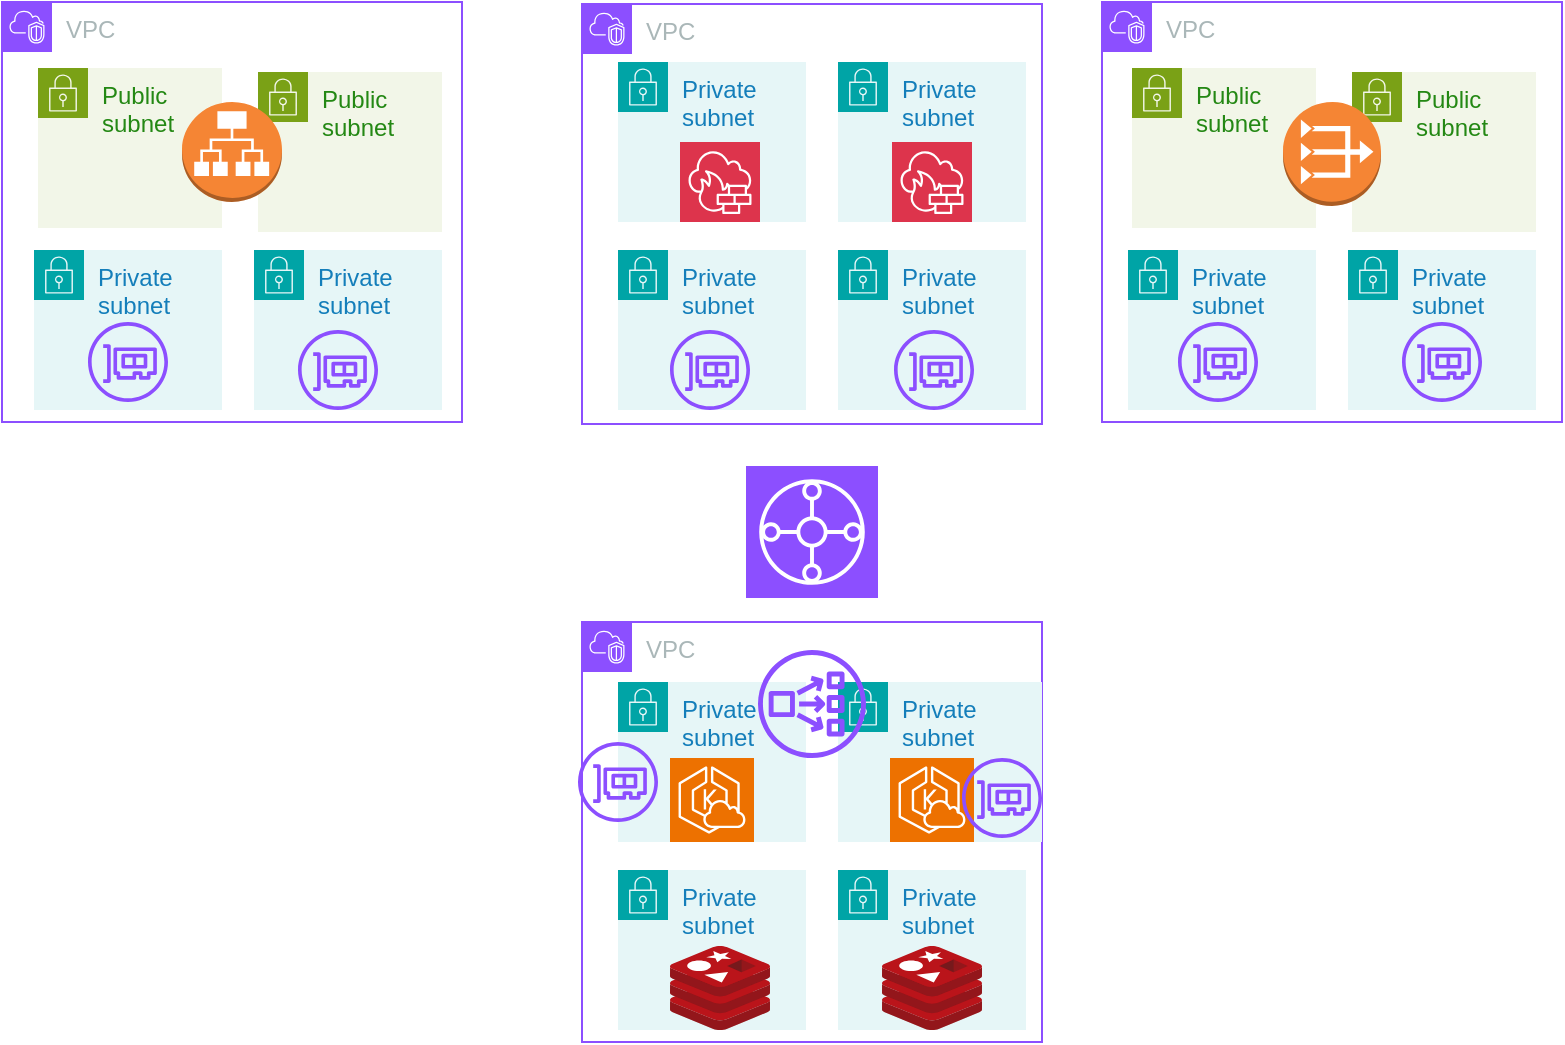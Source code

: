 <mxfile version="22.1.2" type="device">
  <diagram name="Page-1" id="wZOmD7Cx2gDB8vC3BENE">
    <mxGraphModel dx="954" dy="674" grid="1" gridSize="10" guides="1" tooltips="1" connect="1" arrows="1" fold="1" page="1" pageScale="1" pageWidth="827" pageHeight="1169" math="0" shadow="0">
      <root>
        <mxCell id="0" />
        <mxCell id="1" parent="0" />
        <mxCell id="8MWmWxIJ4ynLKXYuWSG_-2" value="VPC" style="points=[[0,0],[0.25,0],[0.5,0],[0.75,0],[1,0],[1,0.25],[1,0.5],[1,0.75],[1,1],[0.75,1],[0.5,1],[0.25,1],[0,1],[0,0.75],[0,0.5],[0,0.25]];outlineConnect=0;gradientColor=none;html=1;whiteSpace=wrap;fontSize=12;fontStyle=0;container=1;pointerEvents=0;collapsible=0;recursiveResize=0;shape=mxgraph.aws4.group;grIcon=mxgraph.aws4.group_vpc2;strokeColor=#8C4FFF;fillColor=none;verticalAlign=top;align=left;spacingLeft=30;fontColor=#AAB7B8;dashed=0;" vertex="1" parent="1">
          <mxGeometry x="22" y="60" width="230" height="210" as="geometry" />
        </mxCell>
        <mxCell id="8MWmWxIJ4ynLKXYuWSG_-6" value="Public subnet" style="points=[[0,0],[0.25,0],[0.5,0],[0.75,0],[1,0],[1,0.25],[1,0.5],[1,0.75],[1,1],[0.75,1],[0.5,1],[0.25,1],[0,1],[0,0.75],[0,0.5],[0,0.25]];outlineConnect=0;gradientColor=none;html=1;whiteSpace=wrap;fontSize=12;fontStyle=0;container=1;pointerEvents=0;collapsible=0;recursiveResize=0;shape=mxgraph.aws4.group;grIcon=mxgraph.aws4.group_security_group;grStroke=0;strokeColor=#7AA116;fillColor=#F2F6E8;verticalAlign=top;align=left;spacingLeft=30;fontColor=#248814;dashed=0;" vertex="1" parent="8MWmWxIJ4ynLKXYuWSG_-2">
          <mxGeometry x="18" y="33" width="92" height="80" as="geometry" />
        </mxCell>
        <mxCell id="8MWmWxIJ4ynLKXYuWSG_-7" value="Public subnet" style="points=[[0,0],[0.25,0],[0.5,0],[0.75,0],[1,0],[1,0.25],[1,0.5],[1,0.75],[1,1],[0.75,1],[0.5,1],[0.25,1],[0,1],[0,0.75],[0,0.5],[0,0.25]];outlineConnect=0;gradientColor=none;html=1;whiteSpace=wrap;fontSize=12;fontStyle=0;container=1;pointerEvents=0;collapsible=0;recursiveResize=0;shape=mxgraph.aws4.group;grIcon=mxgraph.aws4.group_security_group;grStroke=0;strokeColor=#7AA116;fillColor=#F2F6E8;verticalAlign=top;align=left;spacingLeft=30;fontColor=#248814;dashed=0;" vertex="1" parent="8MWmWxIJ4ynLKXYuWSG_-2">
          <mxGeometry x="128" y="35" width="92" height="80" as="geometry" />
        </mxCell>
        <mxCell id="8MWmWxIJ4ynLKXYuWSG_-8" value="Private subnet" style="points=[[0,0],[0.25,0],[0.5,0],[0.75,0],[1,0],[1,0.25],[1,0.5],[1,0.75],[1,1],[0.75,1],[0.5,1],[0.25,1],[0,1],[0,0.75],[0,0.5],[0,0.25]];outlineConnect=0;gradientColor=none;html=1;whiteSpace=wrap;fontSize=12;fontStyle=0;container=1;pointerEvents=0;collapsible=0;recursiveResize=0;shape=mxgraph.aws4.group;grIcon=mxgraph.aws4.group_security_group;grStroke=0;strokeColor=#00A4A6;fillColor=#E6F6F7;verticalAlign=top;align=left;spacingLeft=30;fontColor=#147EBA;dashed=0;" vertex="1" parent="8MWmWxIJ4ynLKXYuWSG_-2">
          <mxGeometry x="16" y="124" width="94" height="80" as="geometry" />
        </mxCell>
        <mxCell id="8MWmWxIJ4ynLKXYuWSG_-34" value="" style="sketch=0;outlineConnect=0;fontColor=#232F3E;gradientColor=none;fillColor=#8C4FFF;strokeColor=none;dashed=0;verticalLabelPosition=bottom;verticalAlign=top;align=center;html=1;fontSize=12;fontStyle=0;aspect=fixed;pointerEvents=1;shape=mxgraph.aws4.elastic_network_interface;" vertex="1" parent="8MWmWxIJ4ynLKXYuWSG_-8">
          <mxGeometry x="27" y="36" width="40" height="40" as="geometry" />
        </mxCell>
        <mxCell id="8MWmWxIJ4ynLKXYuWSG_-10" value="Private subnet" style="points=[[0,0],[0.25,0],[0.5,0],[0.75,0],[1,0],[1,0.25],[1,0.5],[1,0.75],[1,1],[0.75,1],[0.5,1],[0.25,1],[0,1],[0,0.75],[0,0.5],[0,0.25]];outlineConnect=0;gradientColor=none;html=1;whiteSpace=wrap;fontSize=12;fontStyle=0;container=1;pointerEvents=0;collapsible=0;recursiveResize=0;shape=mxgraph.aws4.group;grIcon=mxgraph.aws4.group_security_group;grStroke=0;strokeColor=#00A4A6;fillColor=#E6F6F7;verticalAlign=top;align=left;spacingLeft=30;fontColor=#147EBA;dashed=0;" vertex="1" parent="8MWmWxIJ4ynLKXYuWSG_-2">
          <mxGeometry x="126" y="124" width="94" height="80" as="geometry" />
        </mxCell>
        <mxCell id="8MWmWxIJ4ynLKXYuWSG_-35" value="" style="sketch=0;outlineConnect=0;fontColor=#232F3E;gradientColor=none;fillColor=#8C4FFF;strokeColor=none;dashed=0;verticalLabelPosition=bottom;verticalAlign=top;align=center;html=1;fontSize=12;fontStyle=0;aspect=fixed;pointerEvents=1;shape=mxgraph.aws4.elastic_network_interface;" vertex="1" parent="8MWmWxIJ4ynLKXYuWSG_-10">
          <mxGeometry x="22" y="40" width="40" height="40" as="geometry" />
        </mxCell>
        <mxCell id="8MWmWxIJ4ynLKXYuWSG_-29" value="" style="outlineConnect=0;dashed=0;verticalLabelPosition=bottom;verticalAlign=top;align=center;html=1;shape=mxgraph.aws3.application_load_balancer;fillColor=#F58534;gradientColor=none;" vertex="1" parent="8MWmWxIJ4ynLKXYuWSG_-2">
          <mxGeometry x="90" y="50" width="50" height="50" as="geometry" />
        </mxCell>
        <mxCell id="8MWmWxIJ4ynLKXYuWSG_-3" value="VPC" style="points=[[0,0],[0.25,0],[0.5,0],[0.75,0],[1,0],[1,0.25],[1,0.5],[1,0.75],[1,1],[0.75,1],[0.5,1],[0.25,1],[0,1],[0,0.75],[0,0.5],[0,0.25]];outlineConnect=0;gradientColor=none;html=1;whiteSpace=wrap;fontSize=12;fontStyle=0;container=1;pointerEvents=0;collapsible=0;recursiveResize=0;shape=mxgraph.aws4.group;grIcon=mxgraph.aws4.group_vpc2;strokeColor=#8C4FFF;fillColor=none;verticalAlign=top;align=left;spacingLeft=30;fontColor=#AAB7B8;dashed=0;" vertex="1" parent="1">
          <mxGeometry x="312" y="370" width="230" height="210" as="geometry" />
        </mxCell>
        <mxCell id="8MWmWxIJ4ynLKXYuWSG_-19" value="Private subnet" style="points=[[0,0],[0.25,0],[0.5,0],[0.75,0],[1,0],[1,0.25],[1,0.5],[1,0.75],[1,1],[0.75,1],[0.5,1],[0.25,1],[0,1],[0,0.75],[0,0.5],[0,0.25]];outlineConnect=0;gradientColor=none;html=1;whiteSpace=wrap;fontSize=12;fontStyle=0;container=1;pointerEvents=0;collapsible=0;recursiveResize=0;shape=mxgraph.aws4.group;grIcon=mxgraph.aws4.group_security_group;grStroke=0;strokeColor=#00A4A6;fillColor=#E6F6F7;verticalAlign=top;align=left;spacingLeft=30;fontColor=#147EBA;dashed=0;" vertex="1" parent="8MWmWxIJ4ynLKXYuWSG_-3">
          <mxGeometry x="18" y="30" width="94" height="80" as="geometry" />
        </mxCell>
        <mxCell id="8MWmWxIJ4ynLKXYuWSG_-23" value="" style="sketch=0;points=[[0,0,0],[0.25,0,0],[0.5,0,0],[0.75,0,0],[1,0,0],[0,1,0],[0.25,1,0],[0.5,1,0],[0.75,1,0],[1,1,0],[0,0.25,0],[0,0.5,0],[0,0.75,0],[1,0.25,0],[1,0.5,0],[1,0.75,0]];outlineConnect=0;fontColor=#232F3E;fillColor=#ED7100;strokeColor=#ffffff;dashed=0;verticalLabelPosition=bottom;verticalAlign=top;align=center;html=1;fontSize=12;fontStyle=0;aspect=fixed;shape=mxgraph.aws4.resourceIcon;resIcon=mxgraph.aws4.eks_cloud;" vertex="1" parent="8MWmWxIJ4ynLKXYuWSG_-19">
          <mxGeometry x="26" y="38" width="42" height="42" as="geometry" />
        </mxCell>
        <mxCell id="8MWmWxIJ4ynLKXYuWSG_-40" value="" style="sketch=0;outlineConnect=0;fontColor=#232F3E;gradientColor=none;fillColor=#8C4FFF;strokeColor=none;dashed=0;verticalLabelPosition=bottom;verticalAlign=top;align=center;html=1;fontSize=12;fontStyle=0;aspect=fixed;pointerEvents=1;shape=mxgraph.aws4.elastic_network_interface;" vertex="1" parent="8MWmWxIJ4ynLKXYuWSG_-19">
          <mxGeometry x="-20" y="30" width="40" height="40" as="geometry" />
        </mxCell>
        <mxCell id="8MWmWxIJ4ynLKXYuWSG_-20" value="Private subnet" style="points=[[0,0],[0.25,0],[0.5,0],[0.75,0],[1,0],[1,0.25],[1,0.5],[1,0.75],[1,1],[0.75,1],[0.5,1],[0.25,1],[0,1],[0,0.75],[0,0.5],[0,0.25]];outlineConnect=0;gradientColor=none;html=1;whiteSpace=wrap;fontSize=12;fontStyle=0;container=1;pointerEvents=0;collapsible=0;recursiveResize=0;shape=mxgraph.aws4.group;grIcon=mxgraph.aws4.group_security_group;grStroke=0;strokeColor=#00A4A6;fillColor=#E6F6F7;verticalAlign=top;align=left;spacingLeft=30;fontColor=#147EBA;dashed=0;" vertex="1" parent="8MWmWxIJ4ynLKXYuWSG_-3">
          <mxGeometry x="18" y="124" width="94" height="80" as="geometry" />
        </mxCell>
        <mxCell id="8MWmWxIJ4ynLKXYuWSG_-25" value="" style="image;sketch=0;aspect=fixed;html=1;points=[];align=center;fontSize=12;image=img/lib/mscae/Cache_Redis_Product.svg;" vertex="1" parent="8MWmWxIJ4ynLKXYuWSG_-20">
          <mxGeometry x="26" y="38" width="50" height="42" as="geometry" />
        </mxCell>
        <mxCell id="8MWmWxIJ4ynLKXYuWSG_-21" value="Private subnet" style="points=[[0,0],[0.25,0],[0.5,0],[0.75,0],[1,0],[1,0.25],[1,0.5],[1,0.75],[1,1],[0.75,1],[0.5,1],[0.25,1],[0,1],[0,0.75],[0,0.5],[0,0.25]];outlineConnect=0;gradientColor=none;html=1;whiteSpace=wrap;fontSize=12;fontStyle=0;container=1;pointerEvents=0;collapsible=0;recursiveResize=0;shape=mxgraph.aws4.group;grIcon=mxgraph.aws4.group_security_group;grStroke=0;strokeColor=#00A4A6;fillColor=#E6F6F7;verticalAlign=top;align=left;spacingLeft=30;fontColor=#147EBA;dashed=0;" vertex="1" parent="8MWmWxIJ4ynLKXYuWSG_-3">
          <mxGeometry x="128" y="30" width="102" height="80" as="geometry" />
        </mxCell>
        <mxCell id="8MWmWxIJ4ynLKXYuWSG_-24" value="" style="sketch=0;points=[[0,0,0],[0.25,0,0],[0.5,0,0],[0.75,0,0],[1,0,0],[0,1,0],[0.25,1,0],[0.5,1,0],[0.75,1,0],[1,1,0],[0,0.25,0],[0,0.5,0],[0,0.75,0],[1,0.25,0],[1,0.5,0],[1,0.75,0]];outlineConnect=0;fontColor=#232F3E;fillColor=#ED7100;strokeColor=#ffffff;dashed=0;verticalLabelPosition=bottom;verticalAlign=top;align=center;html=1;fontSize=12;fontStyle=0;aspect=fixed;shape=mxgraph.aws4.resourceIcon;resIcon=mxgraph.aws4.eks_cloud;" vertex="1" parent="8MWmWxIJ4ynLKXYuWSG_-21">
          <mxGeometry x="26" y="38" width="42" height="42" as="geometry" />
        </mxCell>
        <mxCell id="8MWmWxIJ4ynLKXYuWSG_-41" value="" style="sketch=0;outlineConnect=0;fontColor=#232F3E;gradientColor=none;fillColor=#8C4FFF;strokeColor=none;dashed=0;verticalLabelPosition=bottom;verticalAlign=top;align=center;html=1;fontSize=12;fontStyle=0;aspect=fixed;pointerEvents=1;shape=mxgraph.aws4.elastic_network_interface;" vertex="1" parent="8MWmWxIJ4ynLKXYuWSG_-21">
          <mxGeometry x="62" y="38" width="40" height="40" as="geometry" />
        </mxCell>
        <mxCell id="8MWmWxIJ4ynLKXYuWSG_-22" value="Private subnet" style="points=[[0,0],[0.25,0],[0.5,0],[0.75,0],[1,0],[1,0.25],[1,0.5],[1,0.75],[1,1],[0.75,1],[0.5,1],[0.25,1],[0,1],[0,0.75],[0,0.5],[0,0.25]];outlineConnect=0;gradientColor=none;html=1;whiteSpace=wrap;fontSize=12;fontStyle=0;container=1;pointerEvents=0;collapsible=0;recursiveResize=0;shape=mxgraph.aws4.group;grIcon=mxgraph.aws4.group_security_group;grStroke=0;strokeColor=#00A4A6;fillColor=#E6F6F7;verticalAlign=top;align=left;spacingLeft=30;fontColor=#147EBA;dashed=0;" vertex="1" parent="8MWmWxIJ4ynLKXYuWSG_-3">
          <mxGeometry x="128" y="124" width="94" height="80" as="geometry" />
        </mxCell>
        <mxCell id="8MWmWxIJ4ynLKXYuWSG_-26" value="" style="image;sketch=0;aspect=fixed;html=1;points=[];align=center;fontSize=12;image=img/lib/mscae/Cache_Redis_Product.svg;" vertex="1" parent="8MWmWxIJ4ynLKXYuWSG_-22">
          <mxGeometry x="22" y="38" width="50" height="42" as="geometry" />
        </mxCell>
        <mxCell id="8MWmWxIJ4ynLKXYuWSG_-30" value="" style="sketch=0;outlineConnect=0;fontColor=#232F3E;gradientColor=none;fillColor=#8C4FFF;strokeColor=none;dashed=0;verticalLabelPosition=bottom;verticalAlign=top;align=center;html=1;fontSize=12;fontStyle=0;aspect=fixed;pointerEvents=1;shape=mxgraph.aws4.network_load_balancer;" vertex="1" parent="8MWmWxIJ4ynLKXYuWSG_-3">
          <mxGeometry x="88" y="14" width="54" height="54" as="geometry" />
        </mxCell>
        <mxCell id="8MWmWxIJ4ynLKXYuWSG_-4" value="VPC" style="points=[[0,0],[0.25,0],[0.5,0],[0.75,0],[1,0],[1,0.25],[1,0.5],[1,0.75],[1,1],[0.75,1],[0.5,1],[0.25,1],[0,1],[0,0.75],[0,0.5],[0,0.25]];outlineConnect=0;gradientColor=none;html=1;whiteSpace=wrap;fontSize=12;fontStyle=0;container=1;pointerEvents=0;collapsible=0;recursiveResize=0;shape=mxgraph.aws4.group;grIcon=mxgraph.aws4.group_vpc2;strokeColor=#8C4FFF;fillColor=none;verticalAlign=top;align=left;spacingLeft=30;fontColor=#AAB7B8;dashed=0;" vertex="1" parent="1">
          <mxGeometry x="572" y="60" width="230" height="210" as="geometry" />
        </mxCell>
        <mxCell id="8MWmWxIJ4ynLKXYuWSG_-15" value="Public subnet" style="points=[[0,0],[0.25,0],[0.5,0],[0.75,0],[1,0],[1,0.25],[1,0.5],[1,0.75],[1,1],[0.75,1],[0.5,1],[0.25,1],[0,1],[0,0.75],[0,0.5],[0,0.25]];outlineConnect=0;gradientColor=none;html=1;whiteSpace=wrap;fontSize=12;fontStyle=0;container=1;pointerEvents=0;collapsible=0;recursiveResize=0;shape=mxgraph.aws4.group;grIcon=mxgraph.aws4.group_security_group;grStroke=0;strokeColor=#7AA116;fillColor=#F2F6E8;verticalAlign=top;align=left;spacingLeft=30;fontColor=#248814;dashed=0;" vertex="1" parent="8MWmWxIJ4ynLKXYuWSG_-4">
          <mxGeometry x="15" y="33" width="92" height="80" as="geometry" />
        </mxCell>
        <mxCell id="8MWmWxIJ4ynLKXYuWSG_-16" value="Public subnet" style="points=[[0,0],[0.25,0],[0.5,0],[0.75,0],[1,0],[1,0.25],[1,0.5],[1,0.75],[1,1],[0.75,1],[0.5,1],[0.25,1],[0,1],[0,0.75],[0,0.5],[0,0.25]];outlineConnect=0;gradientColor=none;html=1;whiteSpace=wrap;fontSize=12;fontStyle=0;container=1;pointerEvents=0;collapsible=0;recursiveResize=0;shape=mxgraph.aws4.group;grIcon=mxgraph.aws4.group_security_group;grStroke=0;strokeColor=#7AA116;fillColor=#F2F6E8;verticalAlign=top;align=left;spacingLeft=30;fontColor=#248814;dashed=0;" vertex="1" parent="8MWmWxIJ4ynLKXYuWSG_-4">
          <mxGeometry x="125" y="35" width="92" height="80" as="geometry" />
        </mxCell>
        <mxCell id="8MWmWxIJ4ynLKXYuWSG_-31" value="" style="outlineConnect=0;dashed=0;verticalLabelPosition=bottom;verticalAlign=top;align=center;html=1;shape=mxgraph.aws3.vpc_nat_gateway;fillColor=#F58534;gradientColor=none;" vertex="1" parent="8MWmWxIJ4ynLKXYuWSG_-16">
          <mxGeometry x="-34.5" y="15" width="49" height="52" as="geometry" />
        </mxCell>
        <mxCell id="8MWmWxIJ4ynLKXYuWSG_-17" value="Private subnet" style="points=[[0,0],[0.25,0],[0.5,0],[0.75,0],[1,0],[1,0.25],[1,0.5],[1,0.75],[1,1],[0.75,1],[0.5,1],[0.25,1],[0,1],[0,0.75],[0,0.5],[0,0.25]];outlineConnect=0;gradientColor=none;html=1;whiteSpace=wrap;fontSize=12;fontStyle=0;container=1;pointerEvents=0;collapsible=0;recursiveResize=0;shape=mxgraph.aws4.group;grIcon=mxgraph.aws4.group_security_group;grStroke=0;strokeColor=#00A4A6;fillColor=#E6F6F7;verticalAlign=top;align=left;spacingLeft=30;fontColor=#147EBA;dashed=0;" vertex="1" parent="8MWmWxIJ4ynLKXYuWSG_-4">
          <mxGeometry x="13" y="124" width="94" height="80" as="geometry" />
        </mxCell>
        <mxCell id="8MWmWxIJ4ynLKXYuWSG_-38" value="" style="sketch=0;outlineConnect=0;fontColor=#232F3E;gradientColor=none;fillColor=#8C4FFF;strokeColor=none;dashed=0;verticalLabelPosition=bottom;verticalAlign=top;align=center;html=1;fontSize=12;fontStyle=0;aspect=fixed;pointerEvents=1;shape=mxgraph.aws4.elastic_network_interface;" vertex="1" parent="8MWmWxIJ4ynLKXYuWSG_-17">
          <mxGeometry x="25" y="36" width="40" height="40" as="geometry" />
        </mxCell>
        <mxCell id="8MWmWxIJ4ynLKXYuWSG_-18" value="Private subnet" style="points=[[0,0],[0.25,0],[0.5,0],[0.75,0],[1,0],[1,0.25],[1,0.5],[1,0.75],[1,1],[0.75,1],[0.5,1],[0.25,1],[0,1],[0,0.75],[0,0.5],[0,0.25]];outlineConnect=0;gradientColor=none;html=1;whiteSpace=wrap;fontSize=12;fontStyle=0;container=1;pointerEvents=0;collapsible=0;recursiveResize=0;shape=mxgraph.aws4.group;grIcon=mxgraph.aws4.group_security_group;grStroke=0;strokeColor=#00A4A6;fillColor=#E6F6F7;verticalAlign=top;align=left;spacingLeft=30;fontColor=#147EBA;dashed=0;" vertex="1" parent="8MWmWxIJ4ynLKXYuWSG_-4">
          <mxGeometry x="123" y="124" width="94" height="80" as="geometry" />
        </mxCell>
        <mxCell id="8MWmWxIJ4ynLKXYuWSG_-39" value="" style="sketch=0;outlineConnect=0;fontColor=#232F3E;gradientColor=none;fillColor=#8C4FFF;strokeColor=none;dashed=0;verticalLabelPosition=bottom;verticalAlign=top;align=center;html=1;fontSize=12;fontStyle=0;aspect=fixed;pointerEvents=1;shape=mxgraph.aws4.elastic_network_interface;" vertex="1" parent="8MWmWxIJ4ynLKXYuWSG_-18">
          <mxGeometry x="27" y="36" width="40" height="40" as="geometry" />
        </mxCell>
        <mxCell id="8MWmWxIJ4ynLKXYuWSG_-5" value="VPC" style="points=[[0,0],[0.25,0],[0.5,0],[0.75,0],[1,0],[1,0.25],[1,0.5],[1,0.75],[1,1],[0.75,1],[0.5,1],[0.25,1],[0,1],[0,0.75],[0,0.5],[0,0.25]];outlineConnect=0;gradientColor=none;html=1;whiteSpace=wrap;fontSize=12;fontStyle=0;container=1;pointerEvents=0;collapsible=0;recursiveResize=0;shape=mxgraph.aws4.group;grIcon=mxgraph.aws4.group_vpc2;strokeColor=#8C4FFF;fillColor=none;verticalAlign=top;align=left;spacingLeft=30;fontColor=#AAB7B8;dashed=0;" vertex="1" parent="1">
          <mxGeometry x="312" y="61" width="230" height="210" as="geometry" />
        </mxCell>
        <mxCell id="8MWmWxIJ4ynLKXYuWSG_-11" value="Private subnet" style="points=[[0,0],[0.25,0],[0.5,0],[0.75,0],[1,0],[1,0.25],[1,0.5],[1,0.75],[1,1],[0.75,1],[0.5,1],[0.25,1],[0,1],[0,0.75],[0,0.5],[0,0.25]];outlineConnect=0;gradientColor=none;html=1;whiteSpace=wrap;fontSize=12;fontStyle=0;container=1;pointerEvents=0;collapsible=0;recursiveResize=0;shape=mxgraph.aws4.group;grIcon=mxgraph.aws4.group_security_group;grStroke=0;strokeColor=#00A4A6;fillColor=#E6F6F7;verticalAlign=top;align=left;spacingLeft=30;fontColor=#147EBA;dashed=0;" vertex="1" parent="8MWmWxIJ4ynLKXYuWSG_-5">
          <mxGeometry x="18" y="29" width="94" height="80" as="geometry" />
        </mxCell>
        <mxCell id="8MWmWxIJ4ynLKXYuWSG_-28" value="" style="sketch=0;points=[[0,0,0],[0.25,0,0],[0.5,0,0],[0.75,0,0],[1,0,0],[0,1,0],[0.25,1,0],[0.5,1,0],[0.75,1,0],[1,1,0],[0,0.25,0],[0,0.5,0],[0,0.75,0],[1,0.25,0],[1,0.5,0],[1,0.75,0]];outlineConnect=0;fontColor=#232F3E;fillColor=#DD344C;strokeColor=#ffffff;dashed=0;verticalLabelPosition=bottom;verticalAlign=top;align=center;html=1;fontSize=12;fontStyle=0;aspect=fixed;shape=mxgraph.aws4.resourceIcon;resIcon=mxgraph.aws4.network_firewall;" vertex="1" parent="8MWmWxIJ4ynLKXYuWSG_-11">
          <mxGeometry x="31" y="40" width="40" height="40" as="geometry" />
        </mxCell>
        <mxCell id="8MWmWxIJ4ynLKXYuWSG_-12" value="Private subnet" style="points=[[0,0],[0.25,0],[0.5,0],[0.75,0],[1,0],[1,0.25],[1,0.5],[1,0.75],[1,1],[0.75,1],[0.5,1],[0.25,1],[0,1],[0,0.75],[0,0.5],[0,0.25]];outlineConnect=0;gradientColor=none;html=1;whiteSpace=wrap;fontSize=12;fontStyle=0;container=1;pointerEvents=0;collapsible=0;recursiveResize=0;shape=mxgraph.aws4.group;grIcon=mxgraph.aws4.group_security_group;grStroke=0;strokeColor=#00A4A6;fillColor=#E6F6F7;verticalAlign=top;align=left;spacingLeft=30;fontColor=#147EBA;dashed=0;" vertex="1" parent="8MWmWxIJ4ynLKXYuWSG_-5">
          <mxGeometry x="18" y="123" width="94" height="80" as="geometry" />
        </mxCell>
        <mxCell id="8MWmWxIJ4ynLKXYuWSG_-36" value="" style="sketch=0;outlineConnect=0;fontColor=#232F3E;gradientColor=none;fillColor=#8C4FFF;strokeColor=none;dashed=0;verticalLabelPosition=bottom;verticalAlign=top;align=center;html=1;fontSize=12;fontStyle=0;aspect=fixed;pointerEvents=1;shape=mxgraph.aws4.elastic_network_interface;" vertex="1" parent="8MWmWxIJ4ynLKXYuWSG_-12">
          <mxGeometry x="26" y="40" width="40" height="40" as="geometry" />
        </mxCell>
        <mxCell id="8MWmWxIJ4ynLKXYuWSG_-13" value="Private subnet" style="points=[[0,0],[0.25,0],[0.5,0],[0.75,0],[1,0],[1,0.25],[1,0.5],[1,0.75],[1,1],[0.75,1],[0.5,1],[0.25,1],[0,1],[0,0.75],[0,0.5],[0,0.25]];outlineConnect=0;gradientColor=none;html=1;whiteSpace=wrap;fontSize=12;fontStyle=0;container=1;pointerEvents=0;collapsible=0;recursiveResize=0;shape=mxgraph.aws4.group;grIcon=mxgraph.aws4.group_security_group;grStroke=0;strokeColor=#00A4A6;fillColor=#E6F6F7;verticalAlign=top;align=left;spacingLeft=30;fontColor=#147EBA;dashed=0;" vertex="1" parent="8MWmWxIJ4ynLKXYuWSG_-5">
          <mxGeometry x="128" y="29" width="94" height="80" as="geometry" />
        </mxCell>
        <mxCell id="8MWmWxIJ4ynLKXYuWSG_-27" value="" style="sketch=0;points=[[0,0,0],[0.25,0,0],[0.5,0,0],[0.75,0,0],[1,0,0],[0,1,0],[0.25,1,0],[0.5,1,0],[0.75,1,0],[1,1,0],[0,0.25,0],[0,0.5,0],[0,0.75,0],[1,0.25,0],[1,0.5,0],[1,0.75,0]];outlineConnect=0;fontColor=#232F3E;fillColor=#DD344C;strokeColor=#ffffff;dashed=0;verticalLabelPosition=bottom;verticalAlign=top;align=center;html=1;fontSize=12;fontStyle=0;aspect=fixed;shape=mxgraph.aws4.resourceIcon;resIcon=mxgraph.aws4.network_firewall;" vertex="1" parent="8MWmWxIJ4ynLKXYuWSG_-13">
          <mxGeometry x="27" y="40" width="40" height="40" as="geometry" />
        </mxCell>
        <mxCell id="8MWmWxIJ4ynLKXYuWSG_-14" value="Private subnet" style="points=[[0,0],[0.25,0],[0.5,0],[0.75,0],[1,0],[1,0.25],[1,0.5],[1,0.75],[1,1],[0.75,1],[0.5,1],[0.25,1],[0,1],[0,0.75],[0,0.5],[0,0.25]];outlineConnect=0;gradientColor=none;html=1;whiteSpace=wrap;fontSize=12;fontStyle=0;container=1;pointerEvents=0;collapsible=0;recursiveResize=0;shape=mxgraph.aws4.group;grIcon=mxgraph.aws4.group_security_group;grStroke=0;strokeColor=#00A4A6;fillColor=#E6F6F7;verticalAlign=top;align=left;spacingLeft=30;fontColor=#147EBA;dashed=0;" vertex="1" parent="8MWmWxIJ4ynLKXYuWSG_-5">
          <mxGeometry x="128" y="123" width="94" height="80" as="geometry" />
        </mxCell>
        <mxCell id="8MWmWxIJ4ynLKXYuWSG_-37" value="" style="sketch=0;outlineConnect=0;fontColor=#232F3E;gradientColor=none;fillColor=#8C4FFF;strokeColor=none;dashed=0;verticalLabelPosition=bottom;verticalAlign=top;align=center;html=1;fontSize=12;fontStyle=0;aspect=fixed;pointerEvents=1;shape=mxgraph.aws4.elastic_network_interface;" vertex="1" parent="8MWmWxIJ4ynLKXYuWSG_-14">
          <mxGeometry x="28" y="40" width="40" height="40" as="geometry" />
        </mxCell>
        <mxCell id="8MWmWxIJ4ynLKXYuWSG_-32" value="" style="sketch=0;points=[[0,0,0],[0.25,0,0],[0.5,0,0],[0.75,0,0],[1,0,0],[0,1,0],[0.25,1,0],[0.5,1,0],[0.75,1,0],[1,1,0],[0,0.25,0],[0,0.5,0],[0,0.75,0],[1,0.25,0],[1,0.5,0],[1,0.75,0]];outlineConnect=0;fontColor=#232F3E;fillColor=#8C4FFF;strokeColor=#ffffff;dashed=0;verticalLabelPosition=bottom;verticalAlign=top;align=center;html=1;fontSize=12;fontStyle=0;aspect=fixed;shape=mxgraph.aws4.resourceIcon;resIcon=mxgraph.aws4.transit_gateway;" vertex="1" parent="1">
          <mxGeometry x="394" y="292" width="66" height="66" as="geometry" />
        </mxCell>
      </root>
    </mxGraphModel>
  </diagram>
</mxfile>
